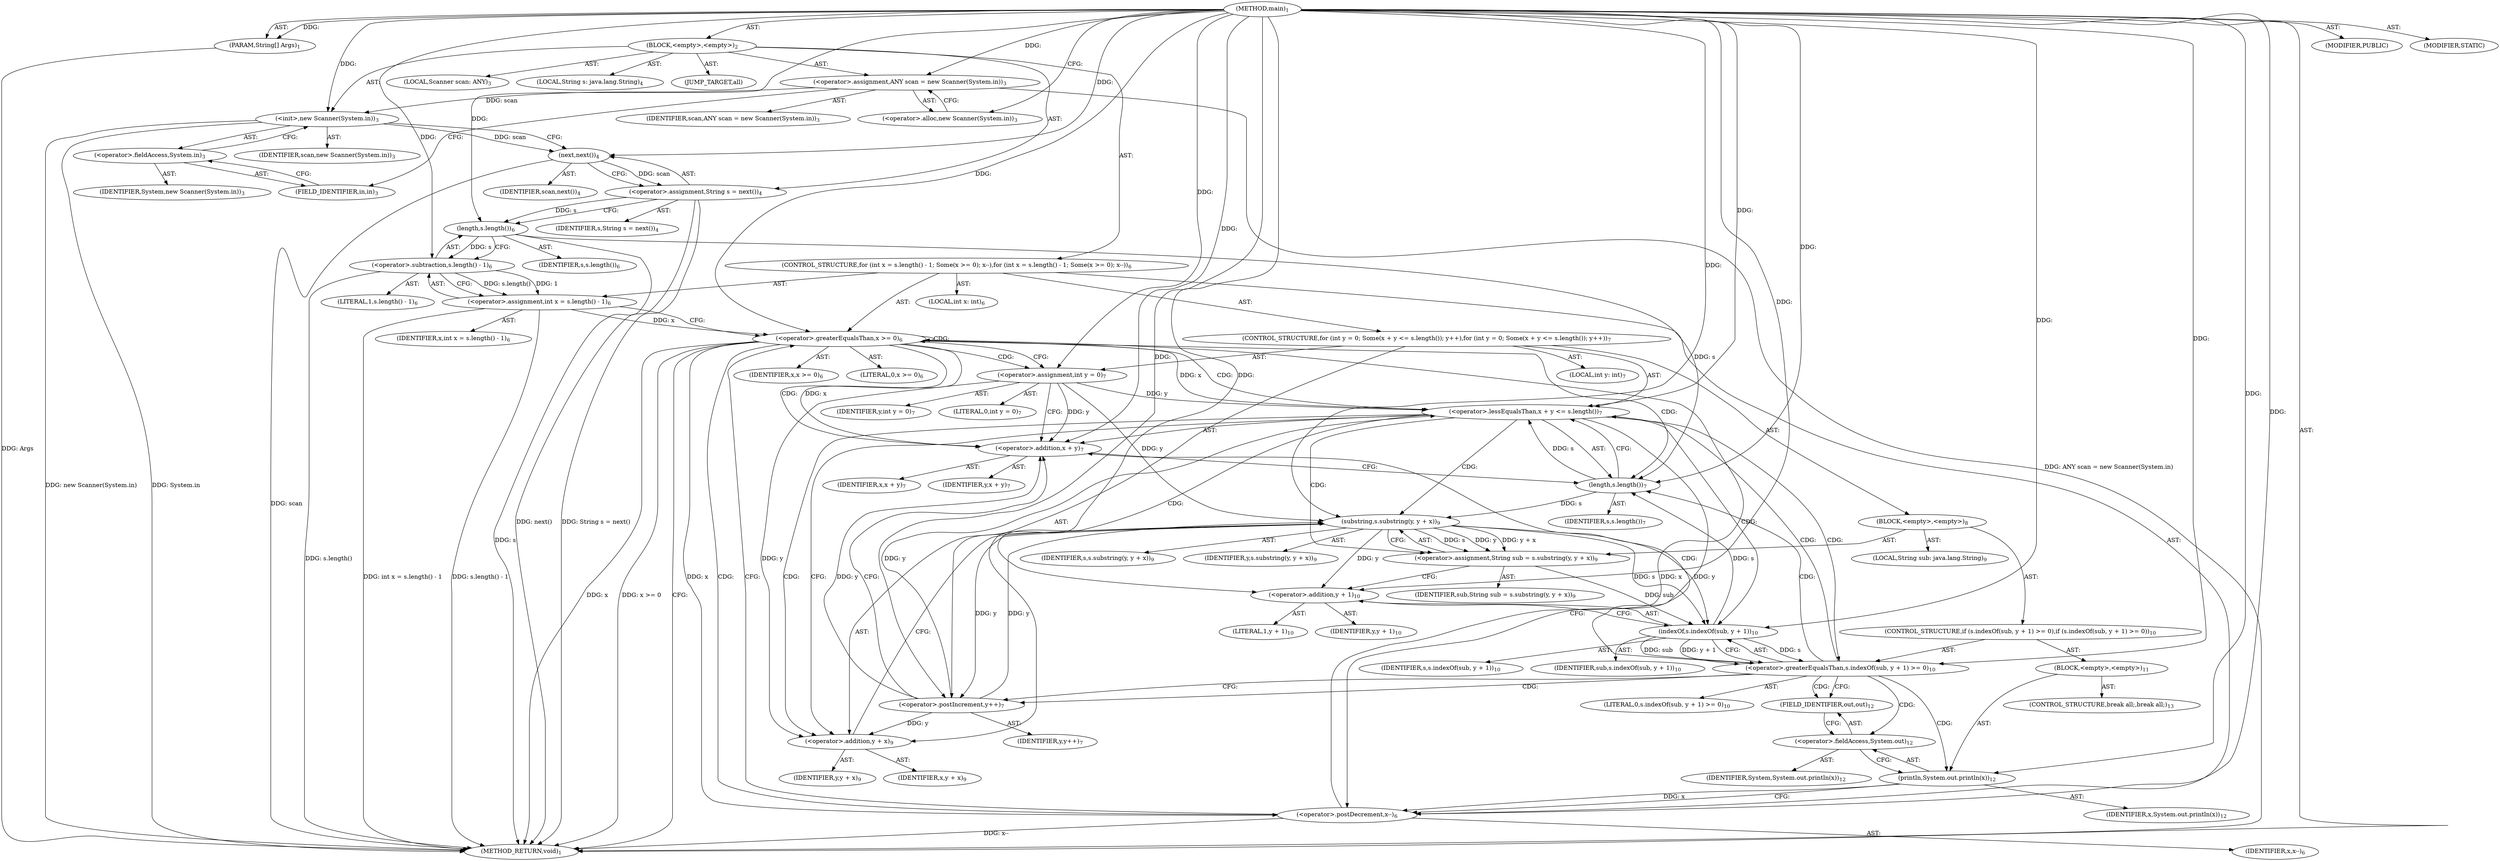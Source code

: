 digraph "main" {  
"19" [label = <(METHOD,main)<SUB>1</SUB>> ]
"20" [label = <(PARAM,String[] Args)<SUB>1</SUB>> ]
"21" [label = <(BLOCK,&lt;empty&gt;,&lt;empty&gt;)<SUB>2</SUB>> ]
"4" [label = <(LOCAL,Scanner scan: ANY)<SUB>3</SUB>> ]
"22" [label = <(&lt;operator&gt;.assignment,ANY scan = new Scanner(System.in))<SUB>3</SUB>> ]
"23" [label = <(IDENTIFIER,scan,ANY scan = new Scanner(System.in))<SUB>3</SUB>> ]
"24" [label = <(&lt;operator&gt;.alloc,new Scanner(System.in))<SUB>3</SUB>> ]
"25" [label = <(&lt;init&gt;,new Scanner(System.in))<SUB>3</SUB>> ]
"3" [label = <(IDENTIFIER,scan,new Scanner(System.in))<SUB>3</SUB>> ]
"26" [label = <(&lt;operator&gt;.fieldAccess,System.in)<SUB>3</SUB>> ]
"27" [label = <(IDENTIFIER,System,new Scanner(System.in))<SUB>3</SUB>> ]
"28" [label = <(FIELD_IDENTIFIER,in,in)<SUB>3</SUB>> ]
"29" [label = <(LOCAL,String s: java.lang.String)<SUB>4</SUB>> ]
"30" [label = <(&lt;operator&gt;.assignment,String s = next())<SUB>4</SUB>> ]
"31" [label = <(IDENTIFIER,s,String s = next())<SUB>4</SUB>> ]
"32" [label = <(next,next())<SUB>4</SUB>> ]
"33" [label = <(IDENTIFIER,scan,next())<SUB>4</SUB>> ]
"34" [label = <(JUMP_TARGET,all)> ]
"35" [label = <(CONTROL_STRUCTURE,for (int x = s.length() - 1; Some(x &gt;= 0); x--),for (int x = s.length() - 1; Some(x &gt;= 0); x--))<SUB>6</SUB>> ]
"36" [label = <(LOCAL,int x: int)<SUB>6</SUB>> ]
"37" [label = <(&lt;operator&gt;.assignment,int x = s.length() - 1)<SUB>6</SUB>> ]
"38" [label = <(IDENTIFIER,x,int x = s.length() - 1)<SUB>6</SUB>> ]
"39" [label = <(&lt;operator&gt;.subtraction,s.length() - 1)<SUB>6</SUB>> ]
"40" [label = <(length,s.length())<SUB>6</SUB>> ]
"41" [label = <(IDENTIFIER,s,s.length())<SUB>6</SUB>> ]
"42" [label = <(LITERAL,1,s.length() - 1)<SUB>6</SUB>> ]
"43" [label = <(&lt;operator&gt;.greaterEqualsThan,x &gt;= 0)<SUB>6</SUB>> ]
"44" [label = <(IDENTIFIER,x,x &gt;= 0)<SUB>6</SUB>> ]
"45" [label = <(LITERAL,0,x &gt;= 0)<SUB>6</SUB>> ]
"46" [label = <(&lt;operator&gt;.postDecrement,x--)<SUB>6</SUB>> ]
"47" [label = <(IDENTIFIER,x,x--)<SUB>6</SUB>> ]
"48" [label = <(CONTROL_STRUCTURE,for (int y = 0; Some(x + y &lt;= s.length()); y++),for (int y = 0; Some(x + y &lt;= s.length()); y++))<SUB>7</SUB>> ]
"49" [label = <(LOCAL,int y: int)<SUB>7</SUB>> ]
"50" [label = <(&lt;operator&gt;.assignment,int y = 0)<SUB>7</SUB>> ]
"51" [label = <(IDENTIFIER,y,int y = 0)<SUB>7</SUB>> ]
"52" [label = <(LITERAL,0,int y = 0)<SUB>7</SUB>> ]
"53" [label = <(&lt;operator&gt;.lessEqualsThan,x + y &lt;= s.length())<SUB>7</SUB>> ]
"54" [label = <(&lt;operator&gt;.addition,x + y)<SUB>7</SUB>> ]
"55" [label = <(IDENTIFIER,x,x + y)<SUB>7</SUB>> ]
"56" [label = <(IDENTIFIER,y,x + y)<SUB>7</SUB>> ]
"57" [label = <(length,s.length())<SUB>7</SUB>> ]
"58" [label = <(IDENTIFIER,s,s.length())<SUB>7</SUB>> ]
"59" [label = <(&lt;operator&gt;.postIncrement,y++)<SUB>7</SUB>> ]
"60" [label = <(IDENTIFIER,y,y++)<SUB>7</SUB>> ]
"61" [label = <(BLOCK,&lt;empty&gt;,&lt;empty&gt;)<SUB>8</SUB>> ]
"62" [label = <(LOCAL,String sub: java.lang.String)<SUB>9</SUB>> ]
"63" [label = <(&lt;operator&gt;.assignment,String sub = s.substring(y, y + x))<SUB>9</SUB>> ]
"64" [label = <(IDENTIFIER,sub,String sub = s.substring(y, y + x))<SUB>9</SUB>> ]
"65" [label = <(substring,s.substring(y, y + x))<SUB>9</SUB>> ]
"66" [label = <(IDENTIFIER,s,s.substring(y, y + x))<SUB>9</SUB>> ]
"67" [label = <(IDENTIFIER,y,s.substring(y, y + x))<SUB>9</SUB>> ]
"68" [label = <(&lt;operator&gt;.addition,y + x)<SUB>9</SUB>> ]
"69" [label = <(IDENTIFIER,y,y + x)<SUB>9</SUB>> ]
"70" [label = <(IDENTIFIER,x,y + x)<SUB>9</SUB>> ]
"71" [label = <(CONTROL_STRUCTURE,if (s.indexOf(sub, y + 1) &gt;= 0),if (s.indexOf(sub, y + 1) &gt;= 0))<SUB>10</SUB>> ]
"72" [label = <(&lt;operator&gt;.greaterEqualsThan,s.indexOf(sub, y + 1) &gt;= 0)<SUB>10</SUB>> ]
"73" [label = <(indexOf,s.indexOf(sub, y + 1))<SUB>10</SUB>> ]
"74" [label = <(IDENTIFIER,s,s.indexOf(sub, y + 1))<SUB>10</SUB>> ]
"75" [label = <(IDENTIFIER,sub,s.indexOf(sub, y + 1))<SUB>10</SUB>> ]
"76" [label = <(&lt;operator&gt;.addition,y + 1)<SUB>10</SUB>> ]
"77" [label = <(IDENTIFIER,y,y + 1)<SUB>10</SUB>> ]
"78" [label = <(LITERAL,1,y + 1)<SUB>10</SUB>> ]
"79" [label = <(LITERAL,0,s.indexOf(sub, y + 1) &gt;= 0)<SUB>10</SUB>> ]
"80" [label = <(BLOCK,&lt;empty&gt;,&lt;empty&gt;)<SUB>11</SUB>> ]
"81" [label = <(println,System.out.println(x))<SUB>12</SUB>> ]
"82" [label = <(&lt;operator&gt;.fieldAccess,System.out)<SUB>12</SUB>> ]
"83" [label = <(IDENTIFIER,System,System.out.println(x))<SUB>12</SUB>> ]
"84" [label = <(FIELD_IDENTIFIER,out,out)<SUB>12</SUB>> ]
"85" [label = <(IDENTIFIER,x,System.out.println(x))<SUB>12</SUB>> ]
"86" [label = <(CONTROL_STRUCTURE,break all;,break all;)<SUB>13</SUB>> ]
"87" [label = <(MODIFIER,PUBLIC)> ]
"88" [label = <(MODIFIER,STATIC)> ]
"89" [label = <(METHOD_RETURN,void)<SUB>1</SUB>> ]
  "19" -> "20"  [ label = "AST: "] 
  "19" -> "21"  [ label = "AST: "] 
  "19" -> "87"  [ label = "AST: "] 
  "19" -> "88"  [ label = "AST: "] 
  "19" -> "89"  [ label = "AST: "] 
  "21" -> "4"  [ label = "AST: "] 
  "21" -> "22"  [ label = "AST: "] 
  "21" -> "25"  [ label = "AST: "] 
  "21" -> "29"  [ label = "AST: "] 
  "21" -> "30"  [ label = "AST: "] 
  "21" -> "34"  [ label = "AST: "] 
  "21" -> "35"  [ label = "AST: "] 
  "22" -> "23"  [ label = "AST: "] 
  "22" -> "24"  [ label = "AST: "] 
  "25" -> "3"  [ label = "AST: "] 
  "25" -> "26"  [ label = "AST: "] 
  "26" -> "27"  [ label = "AST: "] 
  "26" -> "28"  [ label = "AST: "] 
  "30" -> "31"  [ label = "AST: "] 
  "30" -> "32"  [ label = "AST: "] 
  "32" -> "33"  [ label = "AST: "] 
  "35" -> "36"  [ label = "AST: "] 
  "35" -> "37"  [ label = "AST: "] 
  "35" -> "43"  [ label = "AST: "] 
  "35" -> "46"  [ label = "AST: "] 
  "35" -> "48"  [ label = "AST: "] 
  "37" -> "38"  [ label = "AST: "] 
  "37" -> "39"  [ label = "AST: "] 
  "39" -> "40"  [ label = "AST: "] 
  "39" -> "42"  [ label = "AST: "] 
  "40" -> "41"  [ label = "AST: "] 
  "43" -> "44"  [ label = "AST: "] 
  "43" -> "45"  [ label = "AST: "] 
  "46" -> "47"  [ label = "AST: "] 
  "48" -> "49"  [ label = "AST: "] 
  "48" -> "50"  [ label = "AST: "] 
  "48" -> "53"  [ label = "AST: "] 
  "48" -> "59"  [ label = "AST: "] 
  "48" -> "61"  [ label = "AST: "] 
  "50" -> "51"  [ label = "AST: "] 
  "50" -> "52"  [ label = "AST: "] 
  "53" -> "54"  [ label = "AST: "] 
  "53" -> "57"  [ label = "AST: "] 
  "54" -> "55"  [ label = "AST: "] 
  "54" -> "56"  [ label = "AST: "] 
  "57" -> "58"  [ label = "AST: "] 
  "59" -> "60"  [ label = "AST: "] 
  "61" -> "62"  [ label = "AST: "] 
  "61" -> "63"  [ label = "AST: "] 
  "61" -> "71"  [ label = "AST: "] 
  "63" -> "64"  [ label = "AST: "] 
  "63" -> "65"  [ label = "AST: "] 
  "65" -> "66"  [ label = "AST: "] 
  "65" -> "67"  [ label = "AST: "] 
  "65" -> "68"  [ label = "AST: "] 
  "68" -> "69"  [ label = "AST: "] 
  "68" -> "70"  [ label = "AST: "] 
  "71" -> "72"  [ label = "AST: "] 
  "71" -> "80"  [ label = "AST: "] 
  "72" -> "73"  [ label = "AST: "] 
  "72" -> "79"  [ label = "AST: "] 
  "73" -> "74"  [ label = "AST: "] 
  "73" -> "75"  [ label = "AST: "] 
  "73" -> "76"  [ label = "AST: "] 
  "76" -> "77"  [ label = "AST: "] 
  "76" -> "78"  [ label = "AST: "] 
  "80" -> "81"  [ label = "AST: "] 
  "80" -> "86"  [ label = "AST: "] 
  "81" -> "82"  [ label = "AST: "] 
  "81" -> "85"  [ label = "AST: "] 
  "82" -> "83"  [ label = "AST: "] 
  "82" -> "84"  [ label = "AST: "] 
  "22" -> "28"  [ label = "CFG: "] 
  "25" -> "32"  [ label = "CFG: "] 
  "30" -> "40"  [ label = "CFG: "] 
  "24" -> "22"  [ label = "CFG: "] 
  "26" -> "25"  [ label = "CFG: "] 
  "32" -> "30"  [ label = "CFG: "] 
  "37" -> "43"  [ label = "CFG: "] 
  "43" -> "89"  [ label = "CFG: "] 
  "43" -> "50"  [ label = "CFG: "] 
  "46" -> "43"  [ label = "CFG: "] 
  "28" -> "26"  [ label = "CFG: "] 
  "39" -> "37"  [ label = "CFG: "] 
  "50" -> "54"  [ label = "CFG: "] 
  "53" -> "68"  [ label = "CFG: "] 
  "53" -> "46"  [ label = "CFG: "] 
  "59" -> "54"  [ label = "CFG: "] 
  "40" -> "39"  [ label = "CFG: "] 
  "54" -> "57"  [ label = "CFG: "] 
  "57" -> "53"  [ label = "CFG: "] 
  "63" -> "76"  [ label = "CFG: "] 
  "65" -> "63"  [ label = "CFG: "] 
  "72" -> "84"  [ label = "CFG: "] 
  "72" -> "59"  [ label = "CFG: "] 
  "68" -> "65"  [ label = "CFG: "] 
  "73" -> "72"  [ label = "CFG: "] 
  "81" -> "46"  [ label = "CFG: "] 
  "76" -> "73"  [ label = "CFG: "] 
  "82" -> "81"  [ label = "CFG: "] 
  "84" -> "82"  [ label = "CFG: "] 
  "19" -> "24"  [ label = "CFG: "] 
  "20" -> "89"  [ label = "DDG: Args"] 
  "22" -> "89"  [ label = "DDG: ANY scan = new Scanner(System.in)"] 
  "25" -> "89"  [ label = "DDG: System.in"] 
  "25" -> "89"  [ label = "DDG: new Scanner(System.in)"] 
  "32" -> "89"  [ label = "DDG: scan"] 
  "30" -> "89"  [ label = "DDG: next()"] 
  "30" -> "89"  [ label = "DDG: String s = next()"] 
  "40" -> "89"  [ label = "DDG: s"] 
  "39" -> "89"  [ label = "DDG: s.length()"] 
  "37" -> "89"  [ label = "DDG: s.length() - 1"] 
  "37" -> "89"  [ label = "DDG: int x = s.length() - 1"] 
  "43" -> "89"  [ label = "DDG: x"] 
  "43" -> "89"  [ label = "DDG: x &gt;= 0"] 
  "46" -> "89"  [ label = "DDG: x--"] 
  "19" -> "20"  [ label = "DDG: "] 
  "19" -> "22"  [ label = "DDG: "] 
  "32" -> "30"  [ label = "DDG: scan"] 
  "22" -> "25"  [ label = "DDG: scan"] 
  "19" -> "25"  [ label = "DDG: "] 
  "39" -> "37"  [ label = "DDG: s.length()"] 
  "39" -> "37"  [ label = "DDG: 1"] 
  "25" -> "32"  [ label = "DDG: scan"] 
  "19" -> "32"  [ label = "DDG: "] 
  "37" -> "43"  [ label = "DDG: x"] 
  "46" -> "43"  [ label = "DDG: x"] 
  "19" -> "43"  [ label = "DDG: "] 
  "81" -> "46"  [ label = "DDG: x"] 
  "19" -> "46"  [ label = "DDG: "] 
  "43" -> "46"  [ label = "DDG: x"] 
  "19" -> "50"  [ label = "DDG: "] 
  "40" -> "39"  [ label = "DDG: s"] 
  "19" -> "39"  [ label = "DDG: "] 
  "43" -> "53"  [ label = "DDG: x"] 
  "19" -> "53"  [ label = "DDG: "] 
  "50" -> "53"  [ label = "DDG: y"] 
  "59" -> "53"  [ label = "DDG: y"] 
  "57" -> "53"  [ label = "DDG: s"] 
  "19" -> "59"  [ label = "DDG: "] 
  "65" -> "59"  [ label = "DDG: y"] 
  "65" -> "63"  [ label = "DDG: s"] 
  "65" -> "63"  [ label = "DDG: y"] 
  "65" -> "63"  [ label = "DDG: y + x"] 
  "30" -> "40"  [ label = "DDG: s"] 
  "19" -> "40"  [ label = "DDG: "] 
  "43" -> "54"  [ label = "DDG: x"] 
  "19" -> "54"  [ label = "DDG: "] 
  "50" -> "54"  [ label = "DDG: y"] 
  "59" -> "54"  [ label = "DDG: y"] 
  "40" -> "57"  [ label = "DDG: s"] 
  "73" -> "57"  [ label = "DDG: s"] 
  "19" -> "57"  [ label = "DDG: "] 
  "57" -> "65"  [ label = "DDG: s"] 
  "19" -> "65"  [ label = "DDG: "] 
  "50" -> "65"  [ label = "DDG: y"] 
  "59" -> "65"  [ label = "DDG: y"] 
  "73" -> "72"  [ label = "DDG: s"] 
  "73" -> "72"  [ label = "DDG: sub"] 
  "73" -> "72"  [ label = "DDG: y + 1"] 
  "19" -> "72"  [ label = "DDG: "] 
  "19" -> "68"  [ label = "DDG: "] 
  "50" -> "68"  [ label = "DDG: y"] 
  "59" -> "68"  [ label = "DDG: y"] 
  "65" -> "73"  [ label = "DDG: s"] 
  "19" -> "73"  [ label = "DDG: "] 
  "63" -> "73"  [ label = "DDG: sub"] 
  "65" -> "73"  [ label = "DDG: y"] 
  "19" -> "81"  [ label = "DDG: "] 
  "65" -> "76"  [ label = "DDG: y"] 
  "19" -> "76"  [ label = "DDG: "] 
  "43" -> "57"  [ label = "CDG: "] 
  "43" -> "46"  [ label = "CDG: "] 
  "43" -> "53"  [ label = "CDG: "] 
  "43" -> "50"  [ label = "CDG: "] 
  "43" -> "54"  [ label = "CDG: "] 
  "43" -> "43"  [ label = "CDG: "] 
  "53" -> "68"  [ label = "CDG: "] 
  "53" -> "73"  [ label = "CDG: "] 
  "53" -> "72"  [ label = "CDG: "] 
  "53" -> "63"  [ label = "CDG: "] 
  "53" -> "76"  [ label = "CDG: "] 
  "53" -> "65"  [ label = "CDG: "] 
  "72" -> "57"  [ label = "CDG: "] 
  "72" -> "81"  [ label = "CDG: "] 
  "72" -> "84"  [ label = "CDG: "] 
  "72" -> "53"  [ label = "CDG: "] 
  "72" -> "59"  [ label = "CDG: "] 
  "72" -> "82"  [ label = "CDG: "] 
  "72" -> "54"  [ label = "CDG: "] 
}

